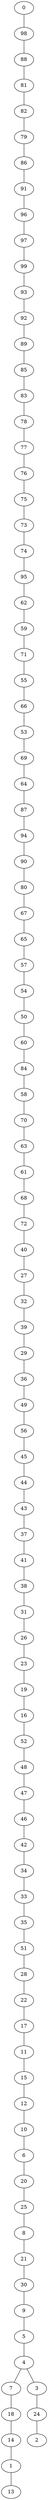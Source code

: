 graph DFS_I_grafoGeografico_100_30  {
0;
98;
88;
81;
82;
79;
86;
91;
96;
97;
99;
93;
92;
89;
85;
83;
78;
77;
76;
75;
73;
74;
95;
62;
59;
71;
55;
66;
53;
69;
64;
87;
94;
90;
80;
67;
65;
57;
54;
50;
60;
84;
58;
70;
63;
61;
68;
72;
40;
27;
32;
39;
29;
36;
49;
56;
45;
44;
43;
37;
41;
38;
31;
26;
23;
19;
16;
52;
48;
47;
46;
42;
34;
33;
35;
51;
28;
22;
17;
11;
15;
12;
10;
6;
20;
25;
8;
21;
30;
9;
5;
4;
7;
18;
14;
1;
13;
3;
24;
2;
0 -- 98;
98 -- 88;
88 -- 81;
81 -- 82;
82 -- 79;
79 -- 86;
86 -- 91;
91 -- 96;
96 -- 97;
97 -- 99;
99 -- 93;
93 -- 92;
92 -- 89;
89 -- 85;
85 -- 83;
83 -- 78;
78 -- 77;
77 -- 76;
76 -- 75;
75 -- 73;
73 -- 74;
74 -- 95;
95 -- 62;
62 -- 59;
59 -- 71;
71 -- 55;
55 -- 66;
66 -- 53;
53 -- 69;
69 -- 64;
64 -- 87;
87 -- 94;
94 -- 90;
90 -- 80;
80 -- 67;
67 -- 65;
65 -- 57;
57 -- 54;
54 -- 50;
50 -- 60;
60 -- 84;
84 -- 58;
58 -- 70;
70 -- 63;
63 -- 61;
61 -- 68;
68 -- 72;
72 -- 40;
40 -- 27;
27 -- 32;
32 -- 39;
39 -- 29;
29 -- 36;
36 -- 49;
49 -- 56;
56 -- 45;
45 -- 44;
44 -- 43;
43 -- 37;
37 -- 41;
41 -- 38;
38 -- 31;
31 -- 26;
26 -- 23;
23 -- 19;
19 -- 16;
16 -- 52;
52 -- 48;
48 -- 47;
47 -- 46;
46 -- 42;
42 -- 34;
34 -- 33;
33 -- 35;
35 -- 51;
51 -- 28;
28 -- 22;
22 -- 17;
17 -- 11;
11 -- 15;
15 -- 12;
12 -- 10;
10 -- 6;
6 -- 20;
20 -- 25;
25 -- 8;
8 -- 21;
21 -- 30;
30 -- 9;
9 -- 5;
5 -- 4;
4 -- 7;
7 -- 18;
18 -- 14;
14 -- 1;
1 -- 13;
4 -- 3;
3 -- 24;
24 -- 2;
}